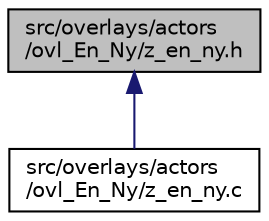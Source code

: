 digraph "src/overlays/actors/ovl_En_Ny/z_en_ny.h"
{
 // LATEX_PDF_SIZE
  edge [fontname="Helvetica",fontsize="10",labelfontname="Helvetica",labelfontsize="10"];
  node [fontname="Helvetica",fontsize="10",shape=record];
  Node1 [label="src/overlays/actors\l/ovl_En_Ny/z_en_ny.h",height=0.2,width=0.4,color="black", fillcolor="grey75", style="filled", fontcolor="black",tooltip=" "];
  Node1 -> Node2 [dir="back",color="midnightblue",fontsize="10",style="solid",fontname="Helvetica"];
  Node2 [label="src/overlays/actors\l/ovl_En_Ny/z_en_ny.c",height=0.2,width=0.4,color="black", fillcolor="white", style="filled",URL="$d2/db2/z__en__ny_8c.html",tooltip=" "];
}
